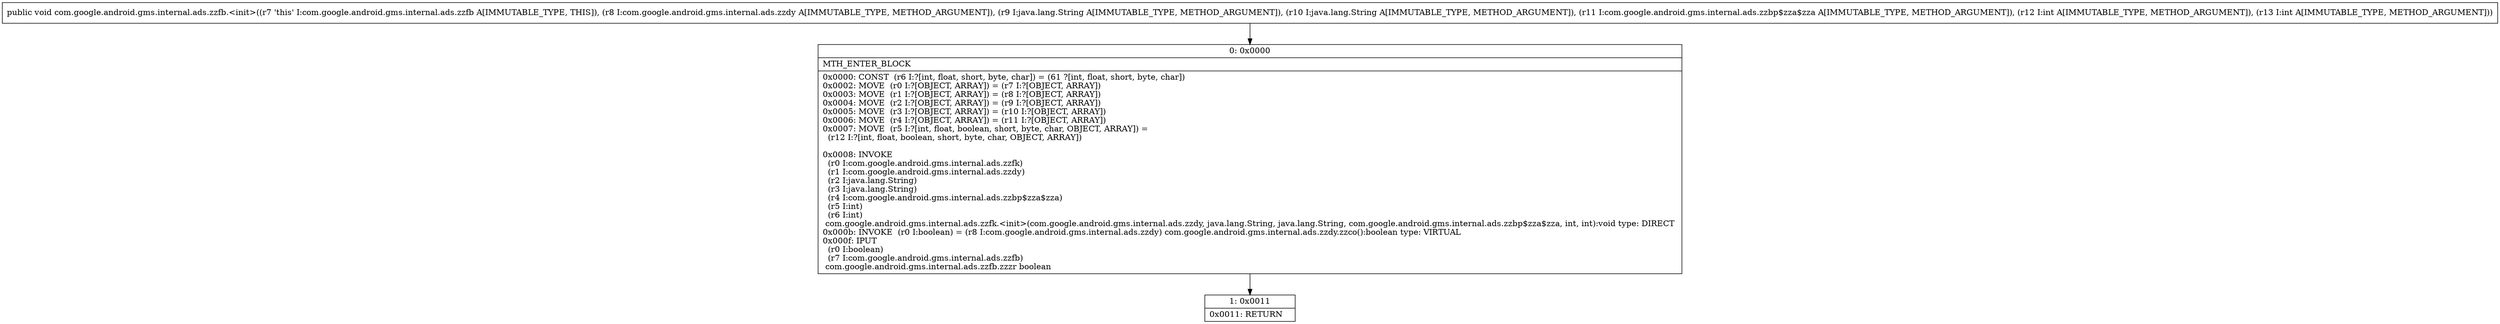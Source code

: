 digraph "CFG forcom.google.android.gms.internal.ads.zzfb.\<init\>(Lcom\/google\/android\/gms\/internal\/ads\/zzdy;Ljava\/lang\/String;Ljava\/lang\/String;Lcom\/google\/android\/gms\/internal\/ads\/zzbp$zza$zza;II)V" {
Node_0 [shape=record,label="{0\:\ 0x0000|MTH_ENTER_BLOCK\l|0x0000: CONST  (r6 I:?[int, float, short, byte, char]) = (61 ?[int, float, short, byte, char]) \l0x0002: MOVE  (r0 I:?[OBJECT, ARRAY]) = (r7 I:?[OBJECT, ARRAY]) \l0x0003: MOVE  (r1 I:?[OBJECT, ARRAY]) = (r8 I:?[OBJECT, ARRAY]) \l0x0004: MOVE  (r2 I:?[OBJECT, ARRAY]) = (r9 I:?[OBJECT, ARRAY]) \l0x0005: MOVE  (r3 I:?[OBJECT, ARRAY]) = (r10 I:?[OBJECT, ARRAY]) \l0x0006: MOVE  (r4 I:?[OBJECT, ARRAY]) = (r11 I:?[OBJECT, ARRAY]) \l0x0007: MOVE  (r5 I:?[int, float, boolean, short, byte, char, OBJECT, ARRAY]) = \l  (r12 I:?[int, float, boolean, short, byte, char, OBJECT, ARRAY])\l \l0x0008: INVOKE  \l  (r0 I:com.google.android.gms.internal.ads.zzfk)\l  (r1 I:com.google.android.gms.internal.ads.zzdy)\l  (r2 I:java.lang.String)\l  (r3 I:java.lang.String)\l  (r4 I:com.google.android.gms.internal.ads.zzbp$zza$zza)\l  (r5 I:int)\l  (r6 I:int)\l com.google.android.gms.internal.ads.zzfk.\<init\>(com.google.android.gms.internal.ads.zzdy, java.lang.String, java.lang.String, com.google.android.gms.internal.ads.zzbp$zza$zza, int, int):void type: DIRECT \l0x000b: INVOKE  (r0 I:boolean) = (r8 I:com.google.android.gms.internal.ads.zzdy) com.google.android.gms.internal.ads.zzdy.zzco():boolean type: VIRTUAL \l0x000f: IPUT  \l  (r0 I:boolean)\l  (r7 I:com.google.android.gms.internal.ads.zzfb)\l com.google.android.gms.internal.ads.zzfb.zzzr boolean \l}"];
Node_1 [shape=record,label="{1\:\ 0x0011|0x0011: RETURN   \l}"];
MethodNode[shape=record,label="{public void com.google.android.gms.internal.ads.zzfb.\<init\>((r7 'this' I:com.google.android.gms.internal.ads.zzfb A[IMMUTABLE_TYPE, THIS]), (r8 I:com.google.android.gms.internal.ads.zzdy A[IMMUTABLE_TYPE, METHOD_ARGUMENT]), (r9 I:java.lang.String A[IMMUTABLE_TYPE, METHOD_ARGUMENT]), (r10 I:java.lang.String A[IMMUTABLE_TYPE, METHOD_ARGUMENT]), (r11 I:com.google.android.gms.internal.ads.zzbp$zza$zza A[IMMUTABLE_TYPE, METHOD_ARGUMENT]), (r12 I:int A[IMMUTABLE_TYPE, METHOD_ARGUMENT]), (r13 I:int A[IMMUTABLE_TYPE, METHOD_ARGUMENT])) }"];
MethodNode -> Node_0;
Node_0 -> Node_1;
}

